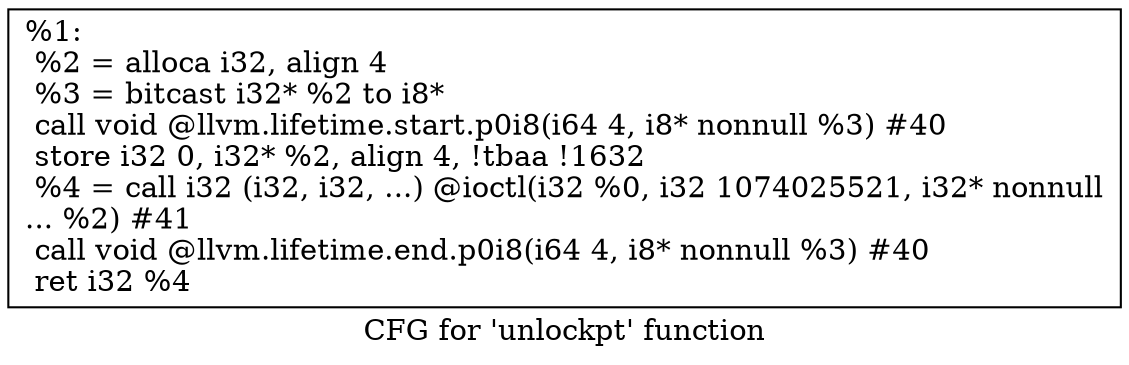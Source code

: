 digraph "CFG for 'unlockpt' function" {
	label="CFG for 'unlockpt' function";

	Node0x1c31520 [shape=record,label="{%1:\l  %2 = alloca i32, align 4\l  %3 = bitcast i32* %2 to i8*\l  call void @llvm.lifetime.start.p0i8(i64 4, i8* nonnull %3) #40\l  store i32 0, i32* %2, align 4, !tbaa !1632\l  %4 = call i32 (i32, i32, ...) @ioctl(i32 %0, i32 1074025521, i32* nonnull\l... %2) #41\l  call void @llvm.lifetime.end.p0i8(i64 4, i8* nonnull %3) #40\l  ret i32 %4\l}"];
}
